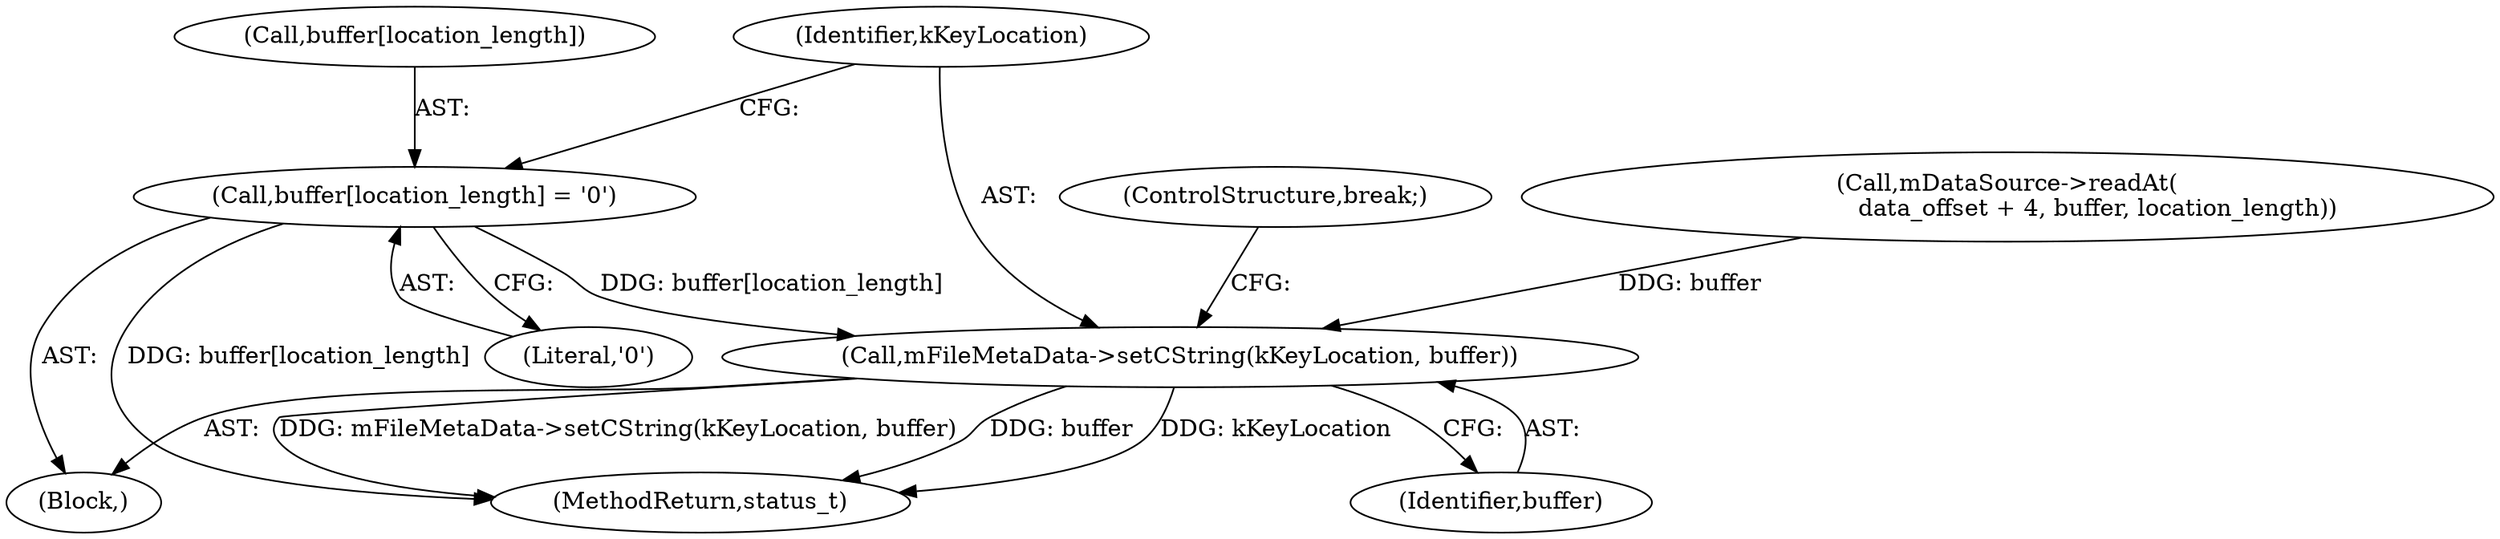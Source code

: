 digraph "0_Android_2674a7218eaa3c87f2ee26d26da5b9170e10f859@array" {
"1002040" [label="(Call,buffer[location_length] = '\0')"];
"1002045" [label="(Call,mFileMetaData->setCString(kKeyLocation, buffer))"];
"1002044" [label="(Literal,'\0')"];
"1002045" [label="(Call,mFileMetaData->setCString(kKeyLocation, buffer))"];
"1002046" [label="(Identifier,kKeyLocation)"];
"1002041" [label="(Call,buffer[location_length])"];
"1002040" [label="(Call,buffer[location_length] = '\0')"];
"1002927" [label="(MethodReturn,status_t)"];
"1002048" [label="(ControlStructure,break;)"];
"1002030" [label="(Call,mDataSource->readAt(\n                        data_offset + 4, buffer, location_length))"];
"1001999" [label="(Block,)"];
"1002047" [label="(Identifier,buffer)"];
"1002040" -> "1001999"  [label="AST: "];
"1002040" -> "1002044"  [label="CFG: "];
"1002041" -> "1002040"  [label="AST: "];
"1002044" -> "1002040"  [label="AST: "];
"1002046" -> "1002040"  [label="CFG: "];
"1002040" -> "1002927"  [label="DDG: buffer[location_length]"];
"1002040" -> "1002045"  [label="DDG: buffer[location_length]"];
"1002045" -> "1001999"  [label="AST: "];
"1002045" -> "1002047"  [label="CFG: "];
"1002046" -> "1002045"  [label="AST: "];
"1002047" -> "1002045"  [label="AST: "];
"1002048" -> "1002045"  [label="CFG: "];
"1002045" -> "1002927"  [label="DDG: kKeyLocation"];
"1002045" -> "1002927"  [label="DDG: mFileMetaData->setCString(kKeyLocation, buffer)"];
"1002045" -> "1002927"  [label="DDG: buffer"];
"1002030" -> "1002045"  [label="DDG: buffer"];
}
